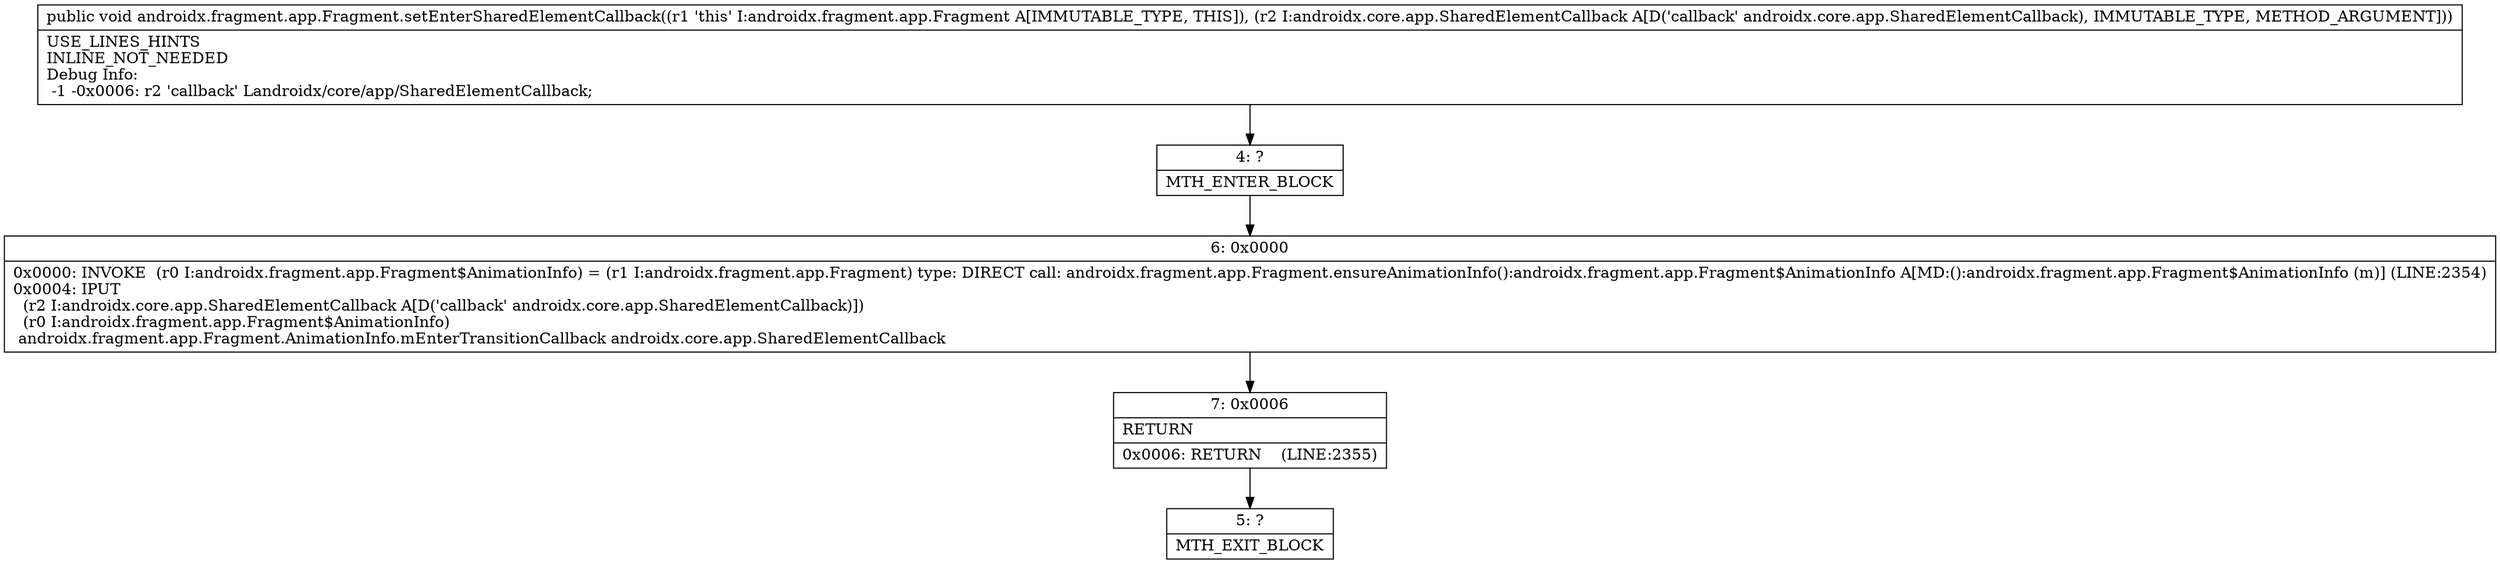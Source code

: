 digraph "CFG forandroidx.fragment.app.Fragment.setEnterSharedElementCallback(Landroidx\/core\/app\/SharedElementCallback;)V" {
Node_4 [shape=record,label="{4\:\ ?|MTH_ENTER_BLOCK\l}"];
Node_6 [shape=record,label="{6\:\ 0x0000|0x0000: INVOKE  (r0 I:androidx.fragment.app.Fragment$AnimationInfo) = (r1 I:androidx.fragment.app.Fragment) type: DIRECT call: androidx.fragment.app.Fragment.ensureAnimationInfo():androidx.fragment.app.Fragment$AnimationInfo A[MD:():androidx.fragment.app.Fragment$AnimationInfo (m)] (LINE:2354)\l0x0004: IPUT  \l  (r2 I:androidx.core.app.SharedElementCallback A[D('callback' androidx.core.app.SharedElementCallback)])\l  (r0 I:androidx.fragment.app.Fragment$AnimationInfo)\l androidx.fragment.app.Fragment.AnimationInfo.mEnterTransitionCallback androidx.core.app.SharedElementCallback \l}"];
Node_7 [shape=record,label="{7\:\ 0x0006|RETURN\l|0x0006: RETURN    (LINE:2355)\l}"];
Node_5 [shape=record,label="{5\:\ ?|MTH_EXIT_BLOCK\l}"];
MethodNode[shape=record,label="{public void androidx.fragment.app.Fragment.setEnterSharedElementCallback((r1 'this' I:androidx.fragment.app.Fragment A[IMMUTABLE_TYPE, THIS]), (r2 I:androidx.core.app.SharedElementCallback A[D('callback' androidx.core.app.SharedElementCallback), IMMUTABLE_TYPE, METHOD_ARGUMENT]))  | USE_LINES_HINTS\lINLINE_NOT_NEEDED\lDebug Info:\l  \-1 \-0x0006: r2 'callback' Landroidx\/core\/app\/SharedElementCallback;\l}"];
MethodNode -> Node_4;Node_4 -> Node_6;
Node_6 -> Node_7;
Node_7 -> Node_5;
}

